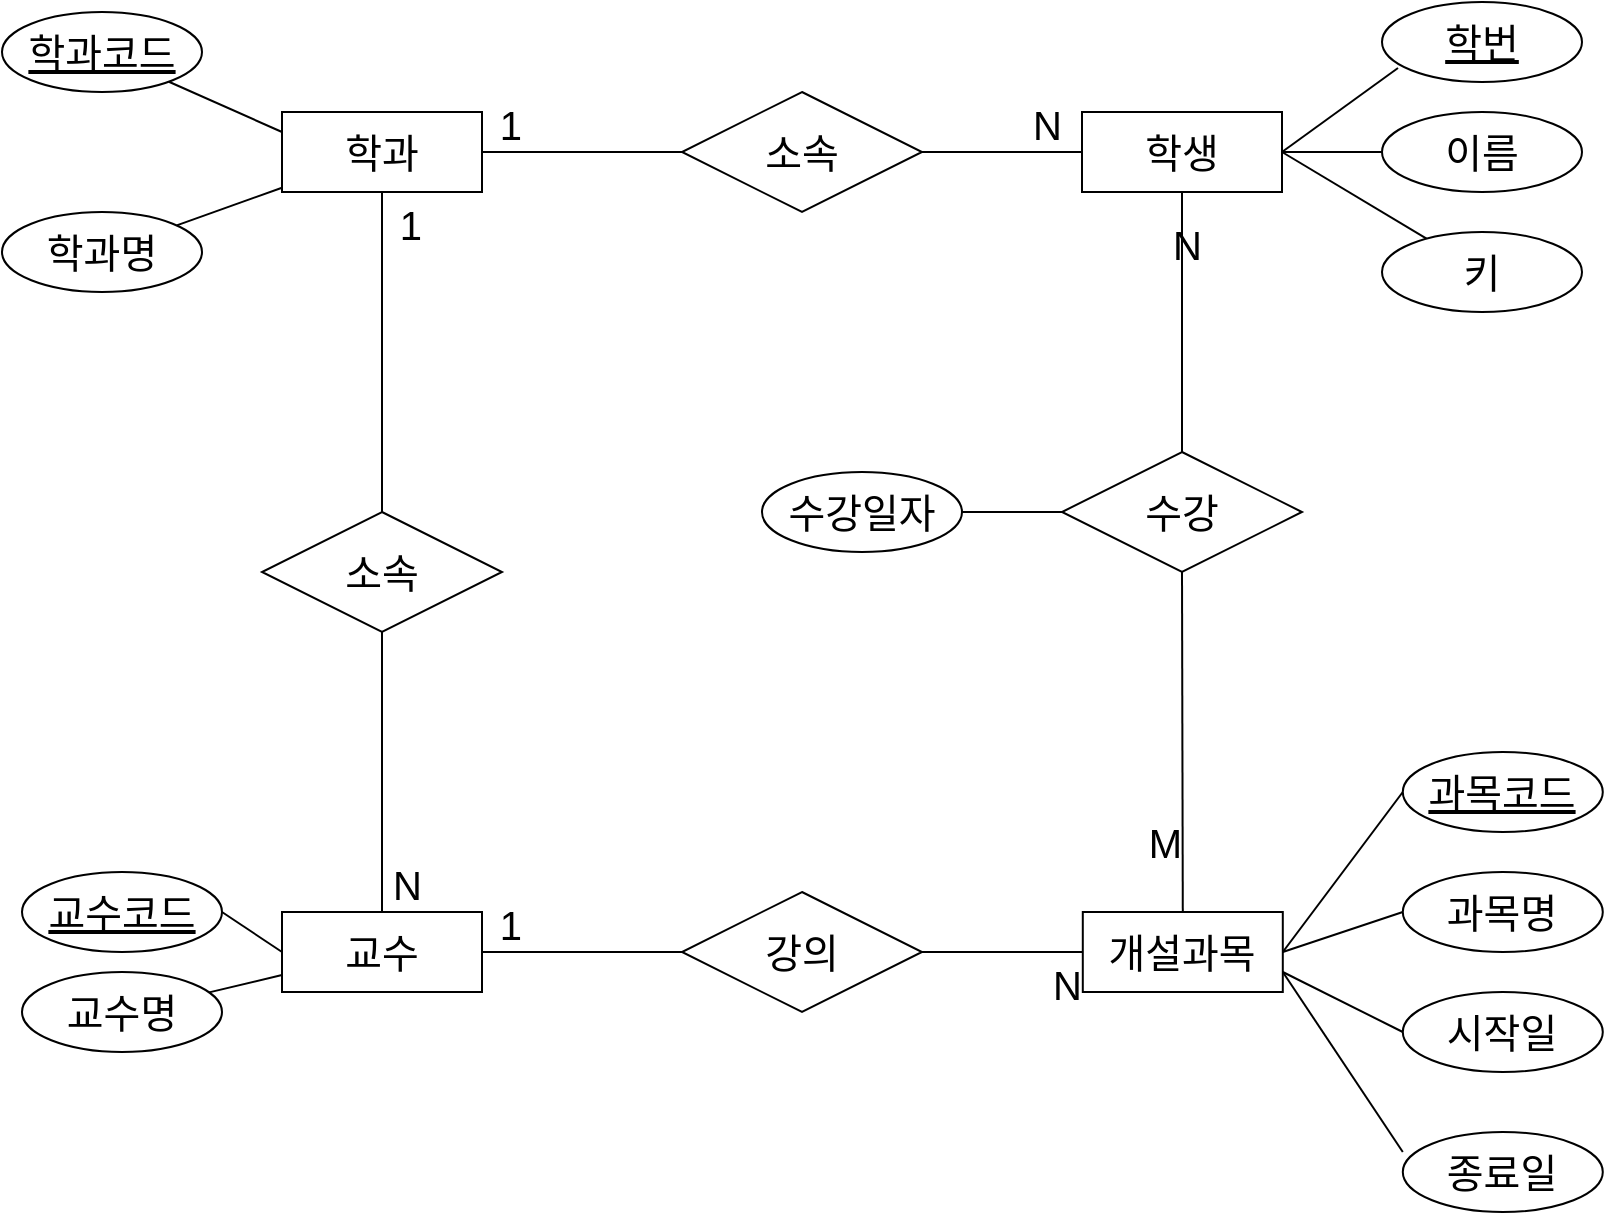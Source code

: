 <mxfile>
    <diagram id="uciHR-7jKKxxoYZN7gGu" name="Page-1">
        <mxGraphModel dx="1130" dy="787" grid="1" gridSize="10" guides="1" tooltips="1" connect="1" arrows="1" fold="1" page="1" pageScale="1" pageWidth="850" pageHeight="1100" math="0" shadow="0">
            <root>
                <mxCell id="0"/>
                <mxCell id="1" parent="0"/>
                <mxCell id="2" value="&lt;font style=&quot;font-size: 20px;&quot;&gt;학생&lt;/font&gt;" style="whiteSpace=wrap;html=1;align=center;direction=west;" vertex="1" parent="1">
                    <mxGeometry x="580" y="130" width="100" height="40" as="geometry"/>
                </mxCell>
                <mxCell id="3" value="&lt;font style=&quot;font-size: 20px;&quot;&gt;학과&lt;/font&gt;" style="whiteSpace=wrap;html=1;align=center;direction=west;" vertex="1" parent="1">
                    <mxGeometry x="180" y="130" width="100" height="40" as="geometry"/>
                </mxCell>
                <mxCell id="4" value="&lt;font style=&quot;font-size: 20px;&quot;&gt;교수&lt;/font&gt;" style="whiteSpace=wrap;html=1;align=center;" vertex="1" parent="1">
                    <mxGeometry x="180" y="530" width="100" height="40" as="geometry"/>
                </mxCell>
                <mxCell id="5" value="&lt;font style=&quot;font-size: 20px;&quot;&gt;개설과목&lt;/font&gt;" style="whiteSpace=wrap;html=1;align=center;" vertex="1" parent="1">
                    <mxGeometry x="580.4" y="530" width="100" height="40" as="geometry"/>
                </mxCell>
                <mxCell id="28" value="" style="edgeStyle=none;html=1;fontSize=20;endArrow=none;endFill=0;exitX=1;exitY=0.5;exitDx=0;exitDy=0;entryX=0;entryY=0.5;entryDx=0;entryDy=0;" edge="1" parent="1" source="7" target="4">
                    <mxGeometry relative="1" as="geometry"/>
                </mxCell>
                <mxCell id="7" value="교수코드" style="ellipse;whiteSpace=wrap;html=1;align=center;fontStyle=4;fontSize=20;" vertex="1" parent="1">
                    <mxGeometry x="50" y="510" width="100" height="40" as="geometry"/>
                </mxCell>
                <mxCell id="25" style="edgeStyle=none;html=1;entryX=0;entryY=0.5;entryDx=0;entryDy=0;fontSize=20;endArrow=none;endFill=0;exitX=1;exitY=0.5;exitDx=0;exitDy=0;" edge="1" parent="1" source="8" target="2">
                    <mxGeometry relative="1" as="geometry"/>
                </mxCell>
                <mxCell id="8" value="이름" style="ellipse;whiteSpace=wrap;html=1;align=center;fontSize=20;direction=west;" vertex="1" parent="1">
                    <mxGeometry x="730" y="130" width="100" height="40" as="geometry"/>
                </mxCell>
                <mxCell id="26" style="edgeStyle=none;html=1;fontSize=20;endArrow=none;endFill=0;entryX=0;entryY=0.5;entryDx=0;entryDy=0;" edge="1" parent="1" source="9" target="2">
                    <mxGeometry relative="1" as="geometry"/>
                </mxCell>
                <mxCell id="9" value="키" style="ellipse;whiteSpace=wrap;html=1;align=center;fontSize=20;direction=west;" vertex="1" parent="1">
                    <mxGeometry x="730" y="190" width="100" height="40" as="geometry"/>
                </mxCell>
                <mxCell id="31" style="edgeStyle=none;html=1;entryX=1;entryY=0.75;entryDx=0;entryDy=0;fontSize=20;endArrow=none;endFill=0;" edge="1" parent="1" source="11" target="3">
                    <mxGeometry relative="1" as="geometry"/>
                </mxCell>
                <mxCell id="11" value="학과코드" style="ellipse;whiteSpace=wrap;html=1;align=center;fontStyle=4;fontSize=20;direction=west;" vertex="1" parent="1">
                    <mxGeometry x="40" y="80" width="100" height="40" as="geometry"/>
                </mxCell>
                <mxCell id="32" value="" style="edgeStyle=none;html=1;fontSize=20;endArrow=none;endFill=0;" edge="1" parent="1" source="12" target="3">
                    <mxGeometry relative="1" as="geometry"/>
                </mxCell>
                <mxCell id="12" value="학과명" style="ellipse;whiteSpace=wrap;html=1;align=center;fontSize=20;direction=west;" vertex="1" parent="1">
                    <mxGeometry x="40" y="180" width="100" height="40" as="geometry"/>
                </mxCell>
                <mxCell id="29" value="" style="edgeStyle=none;html=1;fontSize=20;endArrow=none;endFill=0;" edge="1" parent="1" source="13" target="4">
                    <mxGeometry relative="1" as="geometry"/>
                </mxCell>
                <mxCell id="13" value="교수명" style="ellipse;whiteSpace=wrap;html=1;align=center;fontSize=20;" vertex="1" parent="1">
                    <mxGeometry x="50" y="560" width="100" height="40" as="geometry"/>
                </mxCell>
                <mxCell id="33" style="edgeStyle=none;html=1;entryX=1;entryY=0.5;entryDx=0;entryDy=0;fontSize=20;endArrow=none;endFill=0;exitX=0;exitY=0.5;exitDx=0;exitDy=0;" edge="1" parent="1" source="16" target="5">
                    <mxGeometry relative="1" as="geometry"/>
                </mxCell>
                <mxCell id="16" value="과목코드" style="ellipse;whiteSpace=wrap;html=1;align=center;fontStyle=4;fontSize=20;" vertex="1" parent="1">
                    <mxGeometry x="740.4" y="450" width="100" height="40" as="geometry"/>
                </mxCell>
                <mxCell id="34" value="" style="edgeStyle=none;html=1;fontSize=20;endArrow=none;endFill=0;exitX=0;exitY=0.5;exitDx=0;exitDy=0;entryX=1;entryY=0.5;entryDx=0;entryDy=0;" edge="1" parent="1" source="17" target="5">
                    <mxGeometry relative="1" as="geometry"/>
                </mxCell>
                <mxCell id="17" value="과목명" style="ellipse;whiteSpace=wrap;html=1;align=center;fontSize=20;" vertex="1" parent="1">
                    <mxGeometry x="740.4" y="510" width="100" height="40" as="geometry"/>
                </mxCell>
                <mxCell id="36" style="edgeStyle=none;html=1;entryX=1;entryY=0.75;entryDx=0;entryDy=0;fontSize=20;endArrow=none;endFill=0;exitX=0;exitY=0.5;exitDx=0;exitDy=0;" edge="1" parent="1" source="19" target="5">
                    <mxGeometry relative="1" as="geometry"/>
                </mxCell>
                <mxCell id="19" value="시작일" style="ellipse;whiteSpace=wrap;html=1;align=center;fontSize=20;" vertex="1" parent="1">
                    <mxGeometry x="740.4" y="570" width="100" height="40" as="geometry"/>
                </mxCell>
                <mxCell id="37" style="edgeStyle=none;html=1;entryX=1;entryY=0.75;entryDx=0;entryDy=0;fontSize=20;endArrow=none;endFill=0;exitX=0;exitY=0.25;exitDx=0;exitDy=0;exitPerimeter=0;" edge="1" parent="1" source="20" target="5">
                    <mxGeometry relative="1" as="geometry"/>
                </mxCell>
                <mxCell id="20" value="종료일" style="ellipse;whiteSpace=wrap;html=1;align=center;fontSize=20;" vertex="1" parent="1">
                    <mxGeometry x="740.4" y="640" width="100" height="40" as="geometry"/>
                </mxCell>
                <mxCell id="24" style="edgeStyle=none;html=1;entryX=0;entryY=0.5;entryDx=0;entryDy=0;fontSize=20;endArrow=none;endFill=0;exitX=0.92;exitY=0.175;exitDx=0;exitDy=0;exitPerimeter=0;" edge="1" parent="1" source="21" target="2">
                    <mxGeometry relative="1" as="geometry"/>
                </mxCell>
                <mxCell id="21" value="학번" style="ellipse;whiteSpace=wrap;html=1;align=center;fontStyle=4;fontSize=20;direction=west;" vertex="1" parent="1">
                    <mxGeometry x="730" y="75" width="100" height="40" as="geometry"/>
                </mxCell>
                <mxCell id="39" value="수강" style="shape=rhombus;perimeter=rhombusPerimeter;whiteSpace=wrap;html=1;align=center;fontSize=20;" vertex="1" parent="1">
                    <mxGeometry x="570" y="300" width="120" height="60" as="geometry"/>
                </mxCell>
                <mxCell id="40" value="" style="endArrow=none;html=1;rounded=0;fontSize=20;entryX=0.5;entryY=0;entryDx=0;entryDy=0;exitX=0.5;exitY=1;exitDx=0;exitDy=0;" edge="1" parent="1" source="39" target="5">
                    <mxGeometry relative="1" as="geometry">
                        <mxPoint x="460" y="339.5" as="sourcePoint"/>
                        <mxPoint x="620" y="339.5" as="targetPoint"/>
                    </mxGeometry>
                </mxCell>
                <mxCell id="41" value="M" style="resizable=0;html=1;align=right;verticalAlign=bottom;fontSize=20;" connectable="0" vertex="1" parent="40">
                    <mxGeometry x="1" relative="1" as="geometry">
                        <mxPoint y="-20" as="offset"/>
                    </mxGeometry>
                </mxCell>
                <mxCell id="42" value="" style="endArrow=none;html=1;rounded=0;fontSize=20;entryX=0.5;entryY=0;entryDx=0;entryDy=0;" edge="1" parent="1" source="39" target="2">
                    <mxGeometry relative="1" as="geometry">
                        <mxPoint x="220" y="400" as="sourcePoint"/>
                        <mxPoint x="380" y="400" as="targetPoint"/>
                    </mxGeometry>
                </mxCell>
                <mxCell id="43" value="N" style="resizable=0;html=1;align=right;verticalAlign=bottom;fontSize=20;" connectable="0" vertex="1" parent="42">
                    <mxGeometry x="1" relative="1" as="geometry">
                        <mxPoint x="10" y="40" as="offset"/>
                    </mxGeometry>
                </mxCell>
                <mxCell id="44" value="수강일자" style="ellipse;whiteSpace=wrap;html=1;align=center;fontSize=20;" vertex="1" parent="1">
                    <mxGeometry x="420" y="310" width="100" height="40" as="geometry"/>
                </mxCell>
                <mxCell id="45" value="" style="endArrow=none;html=1;rounded=0;fontSize=20;exitX=1;exitY=0.5;exitDx=0;exitDy=0;entryX=0;entryY=0.5;entryDx=0;entryDy=0;" edge="1" parent="1" source="44" target="39">
                    <mxGeometry relative="1" as="geometry">
                        <mxPoint x="220" y="400" as="sourcePoint"/>
                        <mxPoint x="380" y="400" as="targetPoint"/>
                    </mxGeometry>
                </mxCell>
                <mxCell id="46" value="강의" style="shape=rhombus;perimeter=rhombusPerimeter;whiteSpace=wrap;html=1;align=center;fontSize=20;" vertex="1" parent="1">
                    <mxGeometry x="380" y="520" width="120" height="60" as="geometry"/>
                </mxCell>
                <mxCell id="47" value="" style="endArrow=none;html=1;rounded=0;fontSize=20;entryX=0;entryY=0.5;entryDx=0;entryDy=0;exitX=1;exitY=0.5;exitDx=0;exitDy=0;" edge="1" parent="1" source="46" target="5">
                    <mxGeometry relative="1" as="geometry">
                        <mxPoint x="470" y="559.5" as="sourcePoint"/>
                        <mxPoint x="630" y="559.5" as="targetPoint"/>
                    </mxGeometry>
                </mxCell>
                <mxCell id="48" value="N" style="resizable=0;html=1;align=right;verticalAlign=bottom;fontSize=20;" connectable="0" vertex="1" parent="47">
                    <mxGeometry x="1" relative="1" as="geometry">
                        <mxPoint y="30" as="offset"/>
                    </mxGeometry>
                </mxCell>
                <mxCell id="49" value="" style="endArrow=none;html=1;rounded=0;fontSize=20;exitX=0;exitY=0.5;exitDx=0;exitDy=0;entryX=1;entryY=0.5;entryDx=0;entryDy=0;" edge="1" parent="1" source="46" target="4">
                    <mxGeometry relative="1" as="geometry">
                        <mxPoint x="220" y="400" as="sourcePoint"/>
                        <mxPoint x="380" y="400" as="targetPoint"/>
                    </mxGeometry>
                </mxCell>
                <mxCell id="50" value="1" style="resizable=0;html=1;align=right;verticalAlign=bottom;fontSize=20;" connectable="0" vertex="1" parent="49">
                    <mxGeometry x="1" relative="1" as="geometry">
                        <mxPoint x="20" as="offset"/>
                    </mxGeometry>
                </mxCell>
                <mxCell id="53" value="" style="endArrow=none;html=1;rounded=0;fontSize=20;entryX=1;entryY=0.5;entryDx=0;entryDy=0;exitX=1;exitY=0.5;exitDx=0;exitDy=0;" edge="1" parent="1" source="pbd7kp4xIjKc9phGxlpS-56" target="2">
                    <mxGeometry relative="1" as="geometry">
                        <mxPoint x="380" y="79.5" as="sourcePoint"/>
                        <mxPoint x="540" y="79.5" as="targetPoint"/>
                    </mxGeometry>
                </mxCell>
                <mxCell id="54" value="N" style="resizable=0;html=1;align=right;verticalAlign=bottom;fontSize=20;" connectable="0" vertex="1" parent="53">
                    <mxGeometry x="1" relative="1" as="geometry">
                        <mxPoint x="-10" as="offset"/>
                    </mxGeometry>
                </mxCell>
                <mxCell id="55" value="" style="endArrow=none;html=1;rounded=0;fontSize=20;entryX=0.5;entryY=0;entryDx=0;entryDy=0;exitX=0.5;exitY=1;exitDx=0;exitDy=0;" edge="1" parent="1" source="pbd7kp4xIjKc9phGxlpS-57" target="4">
                    <mxGeometry relative="1" as="geometry">
                        <mxPoint x="260" y="179.5" as="sourcePoint"/>
                        <mxPoint x="420" y="179.5" as="targetPoint"/>
                    </mxGeometry>
                </mxCell>
                <mxCell id="56" value="N" style="resizable=0;html=1;align=right;verticalAlign=bottom;fontSize=20;" connectable="0" vertex="1" parent="55">
                    <mxGeometry x="1" relative="1" as="geometry">
                        <mxPoint x="20" as="offset"/>
                    </mxGeometry>
                </mxCell>
                <mxCell id="pbd7kp4xIjKc9phGxlpS-56" value="소속" style="shape=rhombus;perimeter=rhombusPerimeter;whiteSpace=wrap;html=1;align=center;fontSize=20;" vertex="1" parent="1">
                    <mxGeometry x="380" y="120" width="120" height="60" as="geometry"/>
                </mxCell>
                <mxCell id="pbd7kp4xIjKc9phGxlpS-57" value="소속" style="shape=rhombus;perimeter=rhombusPerimeter;whiteSpace=wrap;html=1;align=center;fontSize=20;" vertex="1" parent="1">
                    <mxGeometry x="170" y="330" width="120" height="60" as="geometry"/>
                </mxCell>
                <mxCell id="pbd7kp4xIjKc9phGxlpS-58" value="" style="endArrow=none;html=1;rounded=0;fontSize=20;exitX=0;exitY=0.5;exitDx=0;exitDy=0;entryX=0;entryY=0.5;entryDx=0;entryDy=0;" edge="1" parent="1" source="pbd7kp4xIjKc9phGxlpS-56" target="3">
                    <mxGeometry relative="1" as="geometry">
                        <mxPoint x="320" y="220" as="sourcePoint"/>
                        <mxPoint x="480" y="220" as="targetPoint"/>
                    </mxGeometry>
                </mxCell>
                <mxCell id="pbd7kp4xIjKc9phGxlpS-59" value="1" style="resizable=0;html=1;align=right;verticalAlign=bottom;fontSize=20;" connectable="0" vertex="1" parent="pbd7kp4xIjKc9phGxlpS-58">
                    <mxGeometry x="1" relative="1" as="geometry">
                        <mxPoint x="20" as="offset"/>
                    </mxGeometry>
                </mxCell>
                <mxCell id="pbd7kp4xIjKc9phGxlpS-61" value="" style="endArrow=none;html=1;rounded=0;fontSize=20;entryX=0.5;entryY=0;entryDx=0;entryDy=0;exitX=0.5;exitY=0;exitDx=0;exitDy=0;" edge="1" parent="1" source="pbd7kp4xIjKc9phGxlpS-57" target="3">
                    <mxGeometry relative="1" as="geometry">
                        <mxPoint x="430" y="400" as="sourcePoint"/>
                        <mxPoint x="590" y="400" as="targetPoint"/>
                    </mxGeometry>
                </mxCell>
                <mxCell id="pbd7kp4xIjKc9phGxlpS-62" value="1" style="resizable=0;html=1;align=right;verticalAlign=bottom;fontSize=20;" connectable="0" vertex="1" parent="pbd7kp4xIjKc9phGxlpS-61">
                    <mxGeometry x="1" relative="1" as="geometry">
                        <mxPoint x="20" y="30" as="offset"/>
                    </mxGeometry>
                </mxCell>
            </root>
        </mxGraphModel>
    </diagram>
    <diagram id="SEk-3HVczXDUQPR7YJGV" name="Page-2">
        <mxGraphModel dx="1130" dy="787" grid="1" gridSize="10" guides="1" tooltips="1" connect="1" arrows="1" fold="1" page="1" pageScale="1" pageWidth="850" pageHeight="1100" math="0" shadow="0">
            <root>
                <mxCell id="0"/>
                <mxCell id="1" parent="0"/>
                <mxCell id="EsqiteMpGu-A31kHa9et-1" value="학과" style="shape=table;startSize=30;container=1;collapsible=1;childLayout=tableLayout;fixedRows=1;rowLines=0;fontStyle=1;align=center;resizeLast=1;fontSize=20;" vertex="1" parent="1">
                    <mxGeometry x="110" y="80" width="180" height="90" as="geometry"/>
                </mxCell>
                <mxCell id="EsqiteMpGu-A31kHa9et-2" value="" style="shape=tableRow;horizontal=0;startSize=0;swimlaneHead=0;swimlaneBody=0;fillColor=none;collapsible=0;dropTarget=0;points=[[0,0.5],[1,0.5]];portConstraint=eastwest;top=0;left=0;right=0;bottom=1;fontSize=20;" vertex="1" parent="EsqiteMpGu-A31kHa9et-1">
                    <mxGeometry y="30" width="180" height="30" as="geometry"/>
                </mxCell>
                <mxCell id="EsqiteMpGu-A31kHa9et-3" value="PK" style="shape=partialRectangle;connectable=0;fillColor=none;top=0;left=0;bottom=0;right=0;fontStyle=1;overflow=hidden;fontSize=20;" vertex="1" parent="EsqiteMpGu-A31kHa9et-2">
                    <mxGeometry width="30" height="30" as="geometry">
                        <mxRectangle width="30" height="30" as="alternateBounds"/>
                    </mxGeometry>
                </mxCell>
                <mxCell id="EsqiteMpGu-A31kHa9et-4" value="학과코드" style="shape=partialRectangle;connectable=0;fillColor=none;top=0;left=0;bottom=0;right=0;align=left;spacingLeft=6;fontStyle=5;overflow=hidden;fontSize=20;" vertex="1" parent="EsqiteMpGu-A31kHa9et-2">
                    <mxGeometry x="30" width="150" height="30" as="geometry">
                        <mxRectangle width="150" height="30" as="alternateBounds"/>
                    </mxGeometry>
                </mxCell>
                <mxCell id="EsqiteMpGu-A31kHa9et-5" value="" style="shape=tableRow;horizontal=0;startSize=0;swimlaneHead=0;swimlaneBody=0;fillColor=none;collapsible=0;dropTarget=0;points=[[0,0.5],[1,0.5]];portConstraint=eastwest;top=0;left=0;right=0;bottom=0;fontSize=20;" vertex="1" parent="EsqiteMpGu-A31kHa9et-1">
                    <mxGeometry y="60" width="180" height="30" as="geometry"/>
                </mxCell>
                <mxCell id="EsqiteMpGu-A31kHa9et-6" value="" style="shape=partialRectangle;connectable=0;fillColor=none;top=0;left=0;bottom=0;right=0;editable=1;overflow=hidden;fontSize=20;" vertex="1" parent="EsqiteMpGu-A31kHa9et-5">
                    <mxGeometry width="30" height="30" as="geometry">
                        <mxRectangle width="30" height="30" as="alternateBounds"/>
                    </mxGeometry>
                </mxCell>
                <mxCell id="EsqiteMpGu-A31kHa9et-7" value="학과명" style="shape=partialRectangle;connectable=0;fillColor=none;top=0;left=0;bottom=0;right=0;align=left;spacingLeft=6;overflow=hidden;fontSize=20;" vertex="1" parent="EsqiteMpGu-A31kHa9et-5">
                    <mxGeometry x="30" width="150" height="30" as="geometry">
                        <mxRectangle width="150" height="30" as="alternateBounds"/>
                    </mxGeometry>
                </mxCell>
                <mxCell id="EsqiteMpGu-A31kHa9et-27" value="교수" style="shape=table;startSize=30;container=1;collapsible=1;childLayout=tableLayout;fixedRows=1;rowLines=0;fontStyle=1;align=center;resizeLast=1;fontSize=20;" vertex="1" parent="1">
                    <mxGeometry x="110" y="500" width="180" height="120" as="geometry"/>
                </mxCell>
                <mxCell id="EsqiteMpGu-A31kHa9et-28" value="" style="shape=tableRow;horizontal=0;startSize=0;swimlaneHead=0;swimlaneBody=0;fillColor=none;collapsible=0;dropTarget=0;points=[[0,0.5],[1,0.5]];portConstraint=eastwest;top=0;left=0;right=0;bottom=0;fontSize=20;" vertex="1" parent="EsqiteMpGu-A31kHa9et-27">
                    <mxGeometry y="30" width="180" height="30" as="geometry"/>
                </mxCell>
                <mxCell id="EsqiteMpGu-A31kHa9et-29" value="PK" style="shape=partialRectangle;connectable=0;fillColor=none;top=0;left=0;bottom=0;right=0;fontStyle=1;overflow=hidden;fontSize=20;" vertex="1" parent="EsqiteMpGu-A31kHa9et-28">
                    <mxGeometry width="60" height="30" as="geometry">
                        <mxRectangle width="60" height="30" as="alternateBounds"/>
                    </mxGeometry>
                </mxCell>
                <mxCell id="EsqiteMpGu-A31kHa9et-30" value="교수코드" style="shape=partialRectangle;connectable=0;fillColor=none;top=0;left=0;bottom=0;right=0;align=left;spacingLeft=6;fontStyle=5;overflow=hidden;fontSize=20;" vertex="1" parent="EsqiteMpGu-A31kHa9et-28">
                    <mxGeometry x="60" width="120" height="30" as="geometry">
                        <mxRectangle width="120" height="30" as="alternateBounds"/>
                    </mxGeometry>
                </mxCell>
                <mxCell id="EsqiteMpGu-A31kHa9et-31" value="" style="shape=tableRow;horizontal=0;startSize=0;swimlaneHead=0;swimlaneBody=0;fillColor=none;collapsible=0;dropTarget=0;points=[[0,0.5],[1,0.5]];portConstraint=eastwest;top=0;left=0;right=0;bottom=1;fontSize=20;" vertex="1" parent="EsqiteMpGu-A31kHa9et-27">
                    <mxGeometry y="60" width="180" height="30" as="geometry"/>
                </mxCell>
                <mxCell id="EsqiteMpGu-A31kHa9et-32" value="FK" style="shape=partialRectangle;connectable=0;fillColor=none;top=0;left=0;bottom=0;right=0;fontStyle=1;overflow=hidden;fontSize=20;" vertex="1" parent="EsqiteMpGu-A31kHa9et-31">
                    <mxGeometry width="60" height="30" as="geometry">
                        <mxRectangle width="60" height="30" as="alternateBounds"/>
                    </mxGeometry>
                </mxCell>
                <mxCell id="EsqiteMpGu-A31kHa9et-33" value="학과코드" style="shape=partialRectangle;connectable=0;fillColor=none;top=0;left=0;bottom=0;right=0;align=left;spacingLeft=6;fontStyle=5;overflow=hidden;fontSize=20;" vertex="1" parent="EsqiteMpGu-A31kHa9et-31">
                    <mxGeometry x="60" width="120" height="30" as="geometry">
                        <mxRectangle width="120" height="30" as="alternateBounds"/>
                    </mxGeometry>
                </mxCell>
                <mxCell id="EsqiteMpGu-A31kHa9et-34" value="" style="shape=tableRow;horizontal=0;startSize=0;swimlaneHead=0;swimlaneBody=0;fillColor=none;collapsible=0;dropTarget=0;points=[[0,0.5],[1,0.5]];portConstraint=eastwest;top=0;left=0;right=0;bottom=0;fontSize=20;" vertex="1" parent="EsqiteMpGu-A31kHa9et-27">
                    <mxGeometry y="90" width="180" height="30" as="geometry"/>
                </mxCell>
                <mxCell id="EsqiteMpGu-A31kHa9et-35" value="" style="shape=partialRectangle;connectable=0;fillColor=none;top=0;left=0;bottom=0;right=0;editable=1;overflow=hidden;fontSize=20;" vertex="1" parent="EsqiteMpGu-A31kHa9et-34">
                    <mxGeometry width="60" height="30" as="geometry">
                        <mxRectangle width="60" height="30" as="alternateBounds"/>
                    </mxGeometry>
                </mxCell>
                <mxCell id="EsqiteMpGu-A31kHa9et-36" value="교수명" style="shape=partialRectangle;connectable=0;fillColor=none;top=0;left=0;bottom=0;right=0;align=left;spacingLeft=6;overflow=hidden;fontSize=20;" vertex="1" parent="EsqiteMpGu-A31kHa9et-34">
                    <mxGeometry x="60" width="120" height="30" as="geometry">
                        <mxRectangle width="120" height="30" as="alternateBounds"/>
                    </mxGeometry>
                </mxCell>
                <mxCell id="EsqiteMpGu-A31kHa9et-40" value="학생" style="shape=table;startSize=30;container=1;collapsible=1;childLayout=tableLayout;fixedRows=1;rowLines=0;fontStyle=1;align=center;resizeLast=1;fontSize=20;" vertex="1" parent="1">
                    <mxGeometry x="580" y="80" width="180" height="150" as="geometry"/>
                </mxCell>
                <mxCell id="EsqiteMpGu-A31kHa9et-41" value="" style="shape=tableRow;horizontal=0;startSize=0;swimlaneHead=0;swimlaneBody=0;fillColor=none;collapsible=0;dropTarget=0;points=[[0,0.5],[1,0.5]];portConstraint=eastwest;top=0;left=0;right=0;bottom=0;fontSize=20;" vertex="1" parent="EsqiteMpGu-A31kHa9et-40">
                    <mxGeometry y="30" width="180" height="30" as="geometry"/>
                </mxCell>
                <mxCell id="EsqiteMpGu-A31kHa9et-42" value="PK" style="shape=partialRectangle;connectable=0;fillColor=none;top=0;left=0;bottom=0;right=0;fontStyle=1;overflow=hidden;fontSize=20;" vertex="1" parent="EsqiteMpGu-A31kHa9et-41">
                    <mxGeometry width="60" height="30" as="geometry">
                        <mxRectangle width="60" height="30" as="alternateBounds"/>
                    </mxGeometry>
                </mxCell>
                <mxCell id="EsqiteMpGu-A31kHa9et-43" value="학번" style="shape=partialRectangle;connectable=0;fillColor=none;top=0;left=0;bottom=0;right=0;align=left;spacingLeft=6;fontStyle=5;overflow=hidden;fontSize=20;" vertex="1" parent="EsqiteMpGu-A31kHa9et-41">
                    <mxGeometry x="60" width="120" height="30" as="geometry">
                        <mxRectangle width="120" height="30" as="alternateBounds"/>
                    </mxGeometry>
                </mxCell>
                <mxCell id="EsqiteMpGu-A31kHa9et-44" value="" style="shape=tableRow;horizontal=0;startSize=0;swimlaneHead=0;swimlaneBody=0;fillColor=none;collapsible=0;dropTarget=0;points=[[0,0.5],[1,0.5]];portConstraint=eastwest;top=0;left=0;right=0;bottom=1;fontSize=20;" vertex="1" parent="EsqiteMpGu-A31kHa9et-40">
                    <mxGeometry y="60" width="180" height="30" as="geometry"/>
                </mxCell>
                <mxCell id="EsqiteMpGu-A31kHa9et-45" value="FK" style="shape=partialRectangle;connectable=0;fillColor=none;top=0;left=0;bottom=0;right=0;fontStyle=1;overflow=hidden;fontSize=20;" vertex="1" parent="EsqiteMpGu-A31kHa9et-44">
                    <mxGeometry width="60" height="30" as="geometry">
                        <mxRectangle width="60" height="30" as="alternateBounds"/>
                    </mxGeometry>
                </mxCell>
                <mxCell id="EsqiteMpGu-A31kHa9et-46" value="학과코드" style="shape=partialRectangle;connectable=0;fillColor=none;top=0;left=0;bottom=0;right=0;align=left;spacingLeft=6;fontStyle=5;overflow=hidden;fontSize=20;" vertex="1" parent="EsqiteMpGu-A31kHa9et-44">
                    <mxGeometry x="60" width="120" height="30" as="geometry">
                        <mxRectangle width="120" height="30" as="alternateBounds"/>
                    </mxGeometry>
                </mxCell>
                <mxCell id="EsqiteMpGu-A31kHa9et-47" value="" style="shape=tableRow;horizontal=0;startSize=0;swimlaneHead=0;swimlaneBody=0;fillColor=none;collapsible=0;dropTarget=0;points=[[0,0.5],[1,0.5]];portConstraint=eastwest;top=0;left=0;right=0;bottom=0;fontSize=20;" vertex="1" parent="EsqiteMpGu-A31kHa9et-40">
                    <mxGeometry y="90" width="180" height="30" as="geometry"/>
                </mxCell>
                <mxCell id="EsqiteMpGu-A31kHa9et-48" value="" style="shape=partialRectangle;connectable=0;fillColor=none;top=0;left=0;bottom=0;right=0;editable=1;overflow=hidden;fontSize=20;" vertex="1" parent="EsqiteMpGu-A31kHa9et-47">
                    <mxGeometry width="60" height="30" as="geometry">
                        <mxRectangle width="60" height="30" as="alternateBounds"/>
                    </mxGeometry>
                </mxCell>
                <mxCell id="EsqiteMpGu-A31kHa9et-49" value="이름" style="shape=partialRectangle;connectable=0;fillColor=none;top=0;left=0;bottom=0;right=0;align=left;spacingLeft=6;overflow=hidden;fontSize=20;" vertex="1" parent="EsqiteMpGu-A31kHa9et-47">
                    <mxGeometry x="60" width="120" height="30" as="geometry">
                        <mxRectangle width="120" height="30" as="alternateBounds"/>
                    </mxGeometry>
                </mxCell>
                <mxCell id="EsqiteMpGu-A31kHa9et-50" value="" style="shape=tableRow;horizontal=0;startSize=0;swimlaneHead=0;swimlaneBody=0;fillColor=none;collapsible=0;dropTarget=0;points=[[0,0.5],[1,0.5]];portConstraint=eastwest;top=0;left=0;right=0;bottom=0;fontSize=20;" vertex="1" parent="EsqiteMpGu-A31kHa9et-40">
                    <mxGeometry y="120" width="180" height="30" as="geometry"/>
                </mxCell>
                <mxCell id="EsqiteMpGu-A31kHa9et-51" value="" style="shape=partialRectangle;connectable=0;fillColor=none;top=0;left=0;bottom=0;right=0;editable=1;overflow=hidden;fontSize=20;" vertex="1" parent="EsqiteMpGu-A31kHa9et-50">
                    <mxGeometry width="60" height="30" as="geometry">
                        <mxRectangle width="60" height="30" as="alternateBounds"/>
                    </mxGeometry>
                </mxCell>
                <mxCell id="EsqiteMpGu-A31kHa9et-52" value="키" style="shape=partialRectangle;connectable=0;fillColor=none;top=0;left=0;bottom=0;right=0;align=left;spacingLeft=6;overflow=hidden;fontSize=20;" vertex="1" parent="EsqiteMpGu-A31kHa9et-50">
                    <mxGeometry x="60" width="120" height="30" as="geometry">
                        <mxRectangle width="120" height="30" as="alternateBounds"/>
                    </mxGeometry>
                </mxCell>
                <mxCell id="EsqiteMpGu-A31kHa9et-53" value="개설과목" style="shape=table;startSize=30;container=1;collapsible=1;childLayout=tableLayout;fixedRows=1;rowLines=0;fontStyle=1;align=center;resizeLast=1;fontSize=20;" vertex="1" parent="1">
                    <mxGeometry x="580" y="500" width="180" height="180" as="geometry"/>
                </mxCell>
                <mxCell id="EsqiteMpGu-A31kHa9et-54" value="" style="shape=tableRow;horizontal=0;startSize=0;swimlaneHead=0;swimlaneBody=0;fillColor=none;collapsible=0;dropTarget=0;points=[[0,0.5],[1,0.5]];portConstraint=eastwest;top=0;left=0;right=0;bottom=0;fontSize=20;" vertex="1" parent="EsqiteMpGu-A31kHa9et-53">
                    <mxGeometry y="30" width="180" height="30" as="geometry"/>
                </mxCell>
                <mxCell id="EsqiteMpGu-A31kHa9et-55" value="PK" style="shape=partialRectangle;connectable=0;fillColor=none;top=0;left=0;bottom=0;right=0;fontStyle=1;overflow=hidden;fontSize=20;" vertex="1" parent="EsqiteMpGu-A31kHa9et-54">
                    <mxGeometry width="60" height="30" as="geometry">
                        <mxRectangle width="60" height="30" as="alternateBounds"/>
                    </mxGeometry>
                </mxCell>
                <mxCell id="EsqiteMpGu-A31kHa9et-56" value="과목코드" style="shape=partialRectangle;connectable=0;fillColor=none;top=0;left=0;bottom=0;right=0;align=left;spacingLeft=6;fontStyle=5;overflow=hidden;fontSize=20;" vertex="1" parent="EsqiteMpGu-A31kHa9et-54">
                    <mxGeometry x="60" width="120" height="30" as="geometry">
                        <mxRectangle width="120" height="30" as="alternateBounds"/>
                    </mxGeometry>
                </mxCell>
                <mxCell id="EsqiteMpGu-A31kHa9et-57" value="" style="shape=tableRow;horizontal=0;startSize=0;swimlaneHead=0;swimlaneBody=0;fillColor=none;collapsible=0;dropTarget=0;points=[[0,0.5],[1,0.5]];portConstraint=eastwest;top=0;left=0;right=0;bottom=1;fontSize=20;" vertex="1" parent="EsqiteMpGu-A31kHa9et-53">
                    <mxGeometry y="60" width="180" height="30" as="geometry"/>
                </mxCell>
                <mxCell id="EsqiteMpGu-A31kHa9et-58" value="FK" style="shape=partialRectangle;connectable=0;fillColor=none;top=0;left=0;bottom=0;right=0;fontStyle=1;overflow=hidden;fontSize=20;" vertex="1" parent="EsqiteMpGu-A31kHa9et-57">
                    <mxGeometry width="60" height="30" as="geometry">
                        <mxRectangle width="60" height="30" as="alternateBounds"/>
                    </mxGeometry>
                </mxCell>
                <mxCell id="EsqiteMpGu-A31kHa9et-59" value="교수코드" style="shape=partialRectangle;connectable=0;fillColor=none;top=0;left=0;bottom=0;right=0;align=left;spacingLeft=6;fontStyle=5;overflow=hidden;fontSize=20;" vertex="1" parent="EsqiteMpGu-A31kHa9et-57">
                    <mxGeometry x="60" width="120" height="30" as="geometry">
                        <mxRectangle width="120" height="30" as="alternateBounds"/>
                    </mxGeometry>
                </mxCell>
                <mxCell id="EsqiteMpGu-A31kHa9et-60" value="" style="shape=tableRow;horizontal=0;startSize=0;swimlaneHead=0;swimlaneBody=0;fillColor=none;collapsible=0;dropTarget=0;points=[[0,0.5],[1,0.5]];portConstraint=eastwest;top=0;left=0;right=0;bottom=0;fontSize=20;" vertex="1" parent="EsqiteMpGu-A31kHa9et-53">
                    <mxGeometry y="90" width="180" height="30" as="geometry"/>
                </mxCell>
                <mxCell id="EsqiteMpGu-A31kHa9et-61" value="" style="shape=partialRectangle;connectable=0;fillColor=none;top=0;left=0;bottom=0;right=0;editable=1;overflow=hidden;fontSize=20;" vertex="1" parent="EsqiteMpGu-A31kHa9et-60">
                    <mxGeometry width="60" height="30" as="geometry">
                        <mxRectangle width="60" height="30" as="alternateBounds"/>
                    </mxGeometry>
                </mxCell>
                <mxCell id="EsqiteMpGu-A31kHa9et-62" value="과목명" style="shape=partialRectangle;connectable=0;fillColor=none;top=0;left=0;bottom=0;right=0;align=left;spacingLeft=6;overflow=hidden;fontSize=20;" vertex="1" parent="EsqiteMpGu-A31kHa9et-60">
                    <mxGeometry x="60" width="120" height="30" as="geometry">
                        <mxRectangle width="120" height="30" as="alternateBounds"/>
                    </mxGeometry>
                </mxCell>
                <mxCell id="EsqiteMpGu-A31kHa9et-66" value="" style="shape=tableRow;horizontal=0;startSize=0;swimlaneHead=0;swimlaneBody=0;fillColor=none;collapsible=0;dropTarget=0;points=[[0,0.5],[1,0.5]];portConstraint=eastwest;top=0;left=0;right=0;bottom=0;fontSize=20;" vertex="1" parent="EsqiteMpGu-A31kHa9et-53">
                    <mxGeometry y="120" width="180" height="30" as="geometry"/>
                </mxCell>
                <mxCell id="EsqiteMpGu-A31kHa9et-67" value="" style="shape=partialRectangle;connectable=0;fillColor=none;top=0;left=0;bottom=0;right=0;editable=1;overflow=hidden;fontSize=20;" vertex="1" parent="EsqiteMpGu-A31kHa9et-66">
                    <mxGeometry width="60" height="30" as="geometry">
                        <mxRectangle width="60" height="30" as="alternateBounds"/>
                    </mxGeometry>
                </mxCell>
                <mxCell id="EsqiteMpGu-A31kHa9et-68" value="시작일" style="shape=partialRectangle;connectable=0;fillColor=none;top=0;left=0;bottom=0;right=0;align=left;spacingLeft=6;overflow=hidden;fontSize=20;" vertex="1" parent="EsqiteMpGu-A31kHa9et-66">
                    <mxGeometry x="60" width="120" height="30" as="geometry">
                        <mxRectangle width="120" height="30" as="alternateBounds"/>
                    </mxGeometry>
                </mxCell>
                <mxCell id="EsqiteMpGu-A31kHa9et-63" value="" style="shape=tableRow;horizontal=0;startSize=0;swimlaneHead=0;swimlaneBody=0;fillColor=none;collapsible=0;dropTarget=0;points=[[0,0.5],[1,0.5]];portConstraint=eastwest;top=0;left=0;right=0;bottom=0;fontSize=20;" vertex="1" parent="EsqiteMpGu-A31kHa9et-53">
                    <mxGeometry y="150" width="180" height="30" as="geometry"/>
                </mxCell>
                <mxCell id="EsqiteMpGu-A31kHa9et-64" value="" style="shape=partialRectangle;connectable=0;fillColor=none;top=0;left=0;bottom=0;right=0;editable=1;overflow=hidden;fontSize=20;" vertex="1" parent="EsqiteMpGu-A31kHa9et-63">
                    <mxGeometry width="60" height="30" as="geometry">
                        <mxRectangle width="60" height="30" as="alternateBounds"/>
                    </mxGeometry>
                </mxCell>
                <mxCell id="EsqiteMpGu-A31kHa9et-65" value="종료일" style="shape=partialRectangle;connectable=0;fillColor=none;top=0;left=0;bottom=0;right=0;align=left;spacingLeft=6;overflow=hidden;fontSize=20;" vertex="1" parent="EsqiteMpGu-A31kHa9et-63">
                    <mxGeometry x="60" width="120" height="30" as="geometry">
                        <mxRectangle width="120" height="30" as="alternateBounds"/>
                    </mxGeometry>
                </mxCell>
                <mxCell id="EsqiteMpGu-A31kHa9et-69" value="수강" style="shape=table;startSize=30;container=1;collapsible=1;childLayout=tableLayout;fixedRows=1;rowLines=0;fontStyle=1;align=center;resizeLast=1;fontSize=20;" vertex="1" parent="1">
                    <mxGeometry x="350" y="280" width="180" height="150" as="geometry"/>
                </mxCell>
                <mxCell id="EsqiteMpGu-A31kHa9et-70" value="" style="shape=tableRow;horizontal=0;startSize=0;swimlaneHead=0;swimlaneBody=0;fillColor=none;collapsible=0;dropTarget=0;points=[[0,0.5],[1,0.5]];portConstraint=eastwest;top=0;left=0;right=0;bottom=0;fontSize=20;" vertex="1" parent="EsqiteMpGu-A31kHa9et-69">
                    <mxGeometry y="30" width="180" height="30" as="geometry"/>
                </mxCell>
                <mxCell id="EsqiteMpGu-A31kHa9et-71" value="PK" style="shape=partialRectangle;connectable=0;fillColor=none;top=0;left=0;bottom=0;right=0;fontStyle=1;overflow=hidden;fontSize=20;" vertex="1" parent="EsqiteMpGu-A31kHa9et-70">
                    <mxGeometry width="60" height="30" as="geometry">
                        <mxRectangle width="60" height="30" as="alternateBounds"/>
                    </mxGeometry>
                </mxCell>
                <mxCell id="EsqiteMpGu-A31kHa9et-72" value="수강코드" style="shape=partialRectangle;connectable=0;fillColor=none;top=0;left=0;bottom=0;right=0;align=left;spacingLeft=6;fontStyle=5;overflow=hidden;fontSize=20;" vertex="1" parent="EsqiteMpGu-A31kHa9et-70">
                    <mxGeometry x="60" width="120" height="30" as="geometry">
                        <mxRectangle width="120" height="30" as="alternateBounds"/>
                    </mxGeometry>
                </mxCell>
                <mxCell id="ONBTdb3L-cHoFAfFJTnE-1" value="" style="shape=tableRow;horizontal=0;startSize=0;swimlaneHead=0;swimlaneBody=0;fillColor=none;collapsible=0;dropTarget=0;points=[[0,0.5],[1,0.5]];portConstraint=eastwest;top=0;left=0;right=0;bottom=0;fontSize=20;" vertex="1" parent="EsqiteMpGu-A31kHa9et-69">
                    <mxGeometry y="60" width="180" height="30" as="geometry"/>
                </mxCell>
                <mxCell id="ONBTdb3L-cHoFAfFJTnE-2" value="FK" style="shape=partialRectangle;connectable=0;fillColor=none;top=0;left=0;bottom=0;right=0;editable=1;overflow=hidden;fontSize=20;fontStyle=1" vertex="1" parent="ONBTdb3L-cHoFAfFJTnE-1">
                    <mxGeometry width="60" height="30" as="geometry">
                        <mxRectangle width="60" height="30" as="alternateBounds"/>
                    </mxGeometry>
                </mxCell>
                <mxCell id="ONBTdb3L-cHoFAfFJTnE-3" value="학번" style="shape=partialRectangle;connectable=0;fillColor=none;top=0;left=0;bottom=0;right=0;align=left;spacingLeft=6;overflow=hidden;fontSize=20;fontStyle=5" vertex="1" parent="ONBTdb3L-cHoFAfFJTnE-1">
                    <mxGeometry x="60" width="120" height="30" as="geometry">
                        <mxRectangle width="120" height="30" as="alternateBounds"/>
                    </mxGeometry>
                </mxCell>
                <mxCell id="EsqiteMpGu-A31kHa9et-73" value="" style="shape=tableRow;horizontal=0;startSize=0;swimlaneHead=0;swimlaneBody=0;fillColor=none;collapsible=0;dropTarget=0;points=[[0,0.5],[1,0.5]];portConstraint=eastwest;top=0;left=0;right=0;bottom=1;fontSize=20;" vertex="1" parent="EsqiteMpGu-A31kHa9et-69">
                    <mxGeometry y="90" width="180" height="30" as="geometry"/>
                </mxCell>
                <mxCell id="EsqiteMpGu-A31kHa9et-74" value="FK" style="shape=partialRectangle;connectable=0;fillColor=none;top=0;left=0;bottom=0;right=0;fontStyle=1;overflow=hidden;fontSize=20;" vertex="1" parent="EsqiteMpGu-A31kHa9et-73">
                    <mxGeometry width="60" height="30" as="geometry">
                        <mxRectangle width="60" height="30" as="alternateBounds"/>
                    </mxGeometry>
                </mxCell>
                <mxCell id="EsqiteMpGu-A31kHa9et-75" value="과목코드" style="shape=partialRectangle;connectable=0;fillColor=none;top=0;left=0;bottom=0;right=0;align=left;spacingLeft=6;fontStyle=5;overflow=hidden;fontSize=20;" vertex="1" parent="EsqiteMpGu-A31kHa9et-73">
                    <mxGeometry x="60" width="120" height="30" as="geometry">
                        <mxRectangle width="120" height="30" as="alternateBounds"/>
                    </mxGeometry>
                </mxCell>
                <mxCell id="EsqiteMpGu-A31kHa9et-76" value="" style="shape=tableRow;horizontal=0;startSize=0;swimlaneHead=0;swimlaneBody=0;fillColor=none;collapsible=0;dropTarget=0;points=[[0,0.5],[1,0.5]];portConstraint=eastwest;top=0;left=0;right=0;bottom=0;fontSize=20;" vertex="1" parent="EsqiteMpGu-A31kHa9et-69">
                    <mxGeometry y="120" width="180" height="30" as="geometry"/>
                </mxCell>
                <mxCell id="EsqiteMpGu-A31kHa9et-77" value="" style="shape=partialRectangle;connectable=0;fillColor=none;top=0;left=0;bottom=0;right=0;editable=1;overflow=hidden;fontSize=20;" vertex="1" parent="EsqiteMpGu-A31kHa9et-76">
                    <mxGeometry width="60" height="30" as="geometry">
                        <mxRectangle width="60" height="30" as="alternateBounds"/>
                    </mxGeometry>
                </mxCell>
                <mxCell id="EsqiteMpGu-A31kHa9et-78" value="수강일자" style="shape=partialRectangle;connectable=0;fillColor=none;top=0;left=0;bottom=0;right=0;align=left;spacingLeft=6;overflow=hidden;fontSize=20;" vertex="1" parent="EsqiteMpGu-A31kHa9et-76">
                    <mxGeometry x="60" width="120" height="30" as="geometry">
                        <mxRectangle width="120" height="30" as="alternateBounds"/>
                    </mxGeometry>
                </mxCell>
                <mxCell id="ONBTdb3L-cHoFAfFJTnE-5" value="" style="edgeStyle=entityRelationEdgeStyle;fontSize=12;html=1;endArrow=ERoneToMany;entryX=1;entryY=0.5;entryDx=0;entryDy=0;exitX=0;exitY=0.5;exitDx=0;exitDy=0;" edge="1" parent="1" source="EsqiteMpGu-A31kHa9et-41" target="ONBTdb3L-cHoFAfFJTnE-1">
                    <mxGeometry width="100" height="100" relative="1" as="geometry">
                        <mxPoint x="610" y="370" as="sourcePoint"/>
                        <mxPoint x="510" y="350" as="targetPoint"/>
                    </mxGeometry>
                </mxCell>
                <mxCell id="ONBTdb3L-cHoFAfFJTnE-6" value="" style="edgeStyle=entityRelationEdgeStyle;fontSize=12;html=1;endArrow=ERoneToMany;entryX=1;entryY=0.5;entryDx=0;entryDy=0;exitX=0;exitY=0.5;exitDx=0;exitDy=0;" edge="1" parent="1" source="EsqiteMpGu-A31kHa9et-54" target="EsqiteMpGu-A31kHa9et-73">
                    <mxGeometry width="100" height="100" relative="1" as="geometry">
                        <mxPoint x="600" y="390" as="sourcePoint"/>
                        <mxPoint x="590" y="135" as="targetPoint"/>
                    </mxGeometry>
                </mxCell>
                <mxCell id="ONBTdb3L-cHoFAfFJTnE-7" value="" style="edgeStyle=entityRelationEdgeStyle;fontSize=12;html=1;endArrow=ERoneToMany;exitX=1;exitY=0.5;exitDx=0;exitDy=0;entryX=0;entryY=0.5;entryDx=0;entryDy=0;" edge="1" parent="1" source="EsqiteMpGu-A31kHa9et-28" target="EsqiteMpGu-A31kHa9et-57">
                    <mxGeometry width="100" height="100" relative="1" as="geometry">
                        <mxPoint x="425" y="480" as="sourcePoint"/>
                        <mxPoint x="475" y="640" as="targetPoint"/>
                    </mxGeometry>
                </mxCell>
                <mxCell id="ONBTdb3L-cHoFAfFJTnE-10" value="" style="edgeStyle=entityRelationEdgeStyle;fontSize=12;html=1;endArrow=ERoneToMany;entryX=0;entryY=0.5;entryDx=0;entryDy=0;exitX=1;exitY=0.5;exitDx=0;exitDy=0;" edge="1" parent="1" source="EsqiteMpGu-A31kHa9et-2" target="EsqiteMpGu-A31kHa9et-44">
                    <mxGeometry width="100" height="100" relative="1" as="geometry">
                        <mxPoint x="370" y="200" as="sourcePoint"/>
                        <mxPoint x="450" y="240" as="targetPoint"/>
                    </mxGeometry>
                </mxCell>
                <mxCell id="ONBTdb3L-cHoFAfFJTnE-12" value="" style="edgeStyle=entityRelationEdgeStyle;fontSize=12;html=1;endArrow=ERzeroToMany;startArrow=ERzeroToOne;entryX=1;entryY=0.5;entryDx=0;entryDy=0;exitX=1;exitY=0.5;exitDx=0;exitDy=0;" edge="1" parent="1" source="EsqiteMpGu-A31kHa9et-2" target="EsqiteMpGu-A31kHa9et-31">
                    <mxGeometry width="100" height="100" relative="1" as="geometry">
                        <mxPoint x="360" y="125" as="sourcePoint"/>
                        <mxPoint x="80" y="520" as="targetPoint"/>
                    </mxGeometry>
                </mxCell>
            </root>
        </mxGraphModel>
    </diagram>
</mxfile>